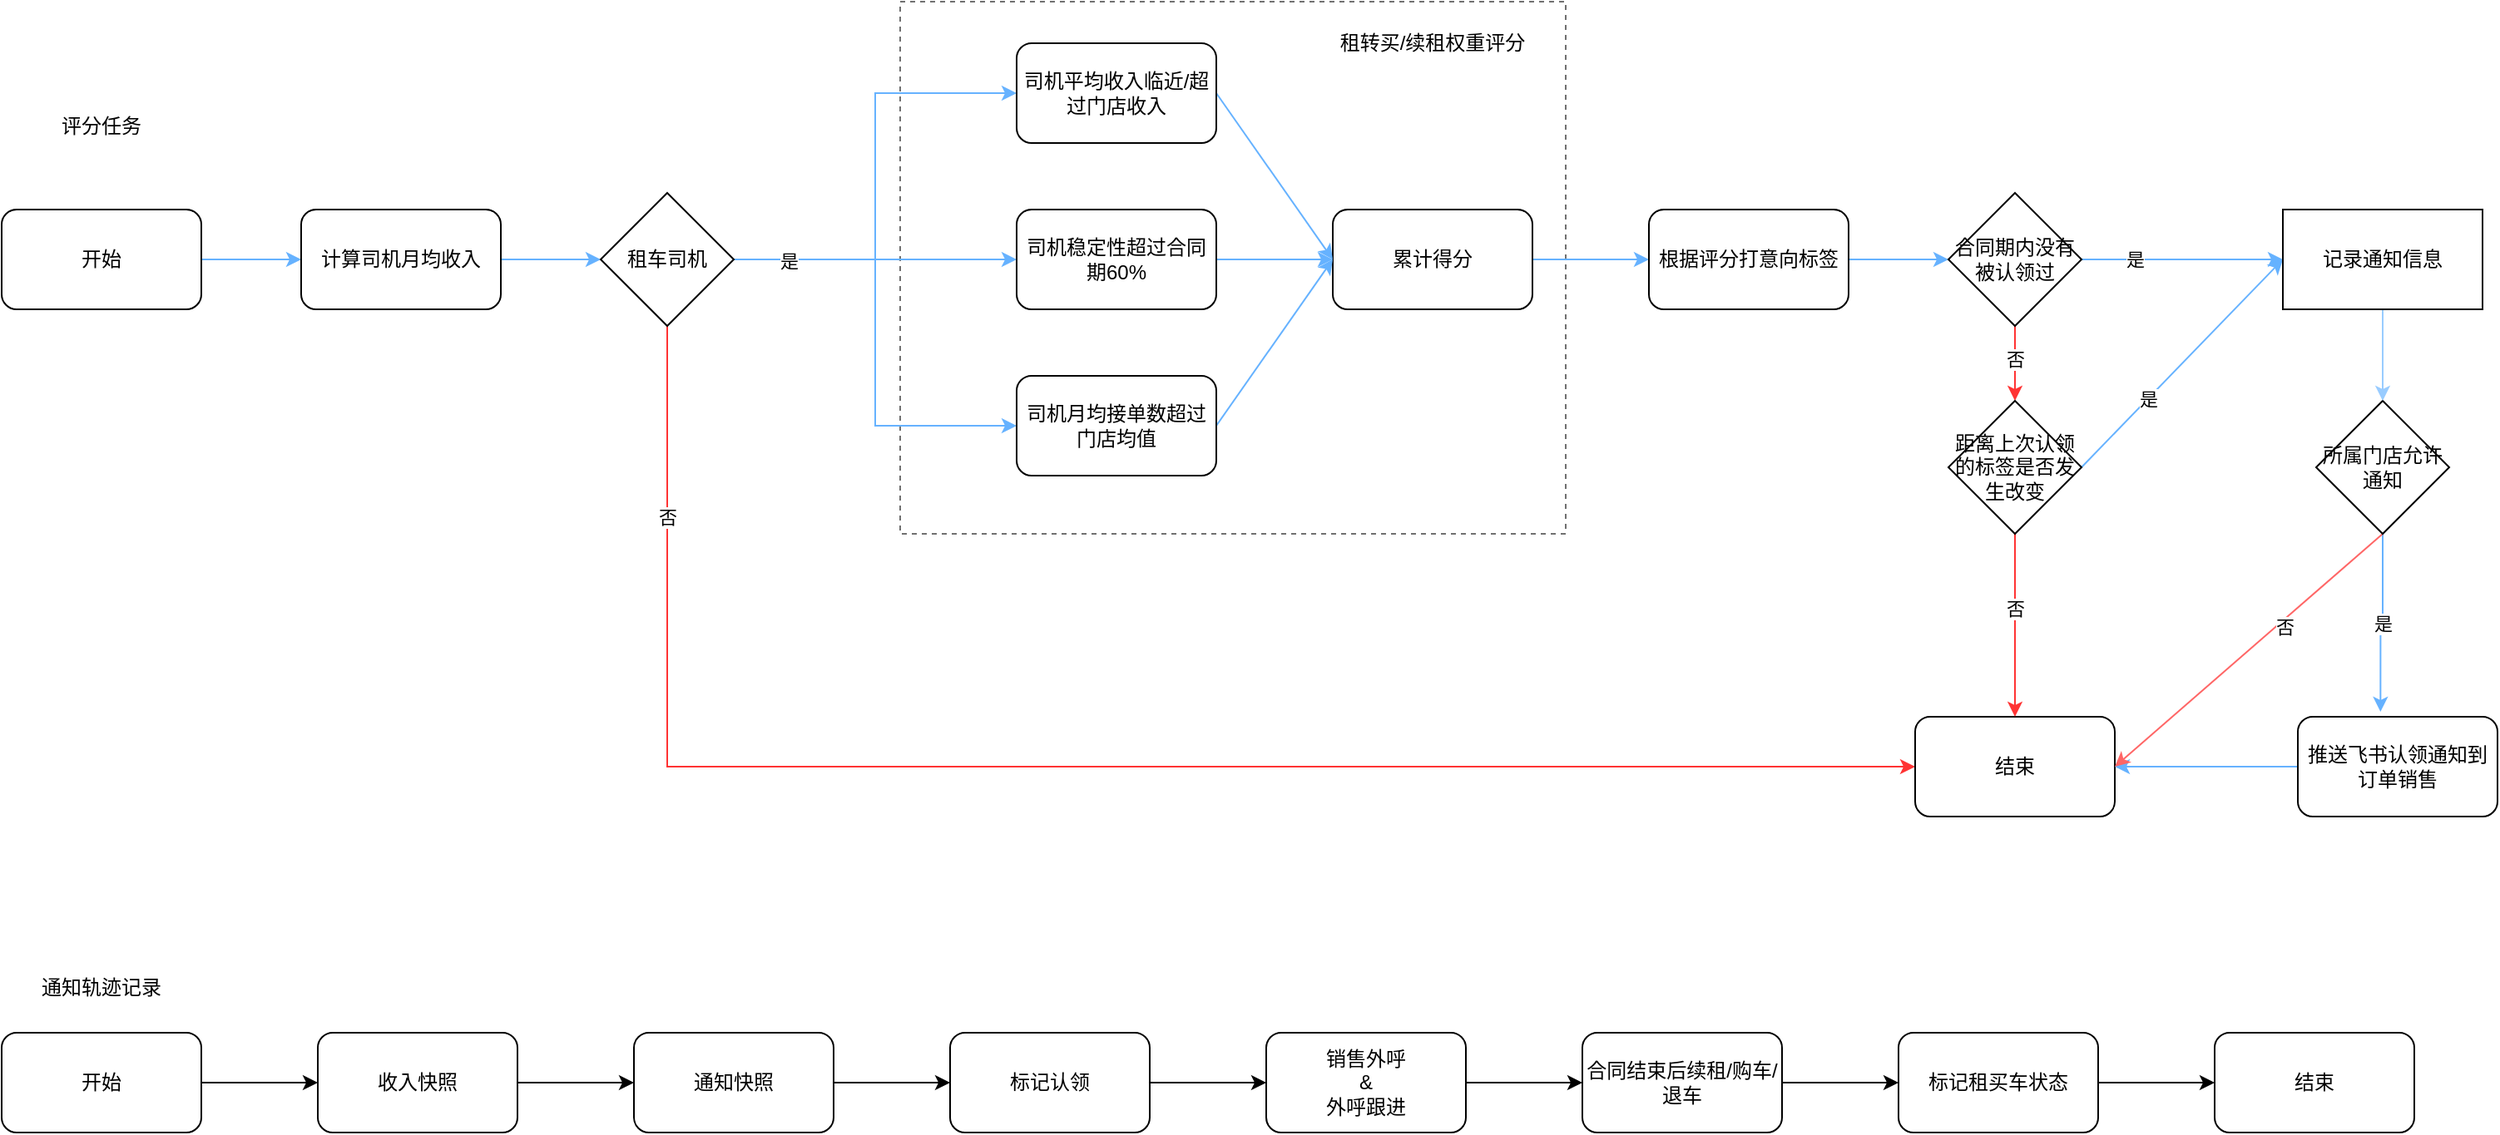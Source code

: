 <mxfile version="21.2.3" type="github">
  <diagram name="第 1 页" id="ZEQ1epqjgivnmrrteKPm">
    <mxGraphModel dx="2501" dy="1884" grid="1" gridSize="10" guides="1" tooltips="1" connect="1" arrows="1" fold="1" page="1" pageScale="1" pageWidth="827" pageHeight="1169" math="0" shadow="0">
      <root>
        <mxCell id="0" />
        <mxCell id="1" parent="0" />
        <mxCell id="eP8do9VqJcl40edKN2bm-20" value="" style="rounded=0;whiteSpace=wrap;html=1;dashed=1;strokeColor=#707070;movable=1;resizable=1;rotatable=1;deletable=1;editable=1;locked=0;connectable=1;" vertex="1" parent="1">
          <mxGeometry x="350" y="-20" width="400" height="320" as="geometry" />
        </mxCell>
        <mxCell id="eP8do9VqJcl40edKN2bm-64" style="edgeStyle=orthogonalEdgeStyle;rounded=0;orthogonalLoop=1;jettySize=auto;html=1;exitX=1;exitY=0.5;exitDx=0;exitDy=0;entryX=0;entryY=0.5;entryDx=0;entryDy=0;strokeColor=#66B2FF;" edge="1" parent="1" source="eP8do9VqJcl40edKN2bm-4" target="eP8do9VqJcl40edKN2bm-6">
          <mxGeometry relative="1" as="geometry" />
        </mxCell>
        <mxCell id="eP8do9VqJcl40edKN2bm-4" value="开始" style="rounded=1;whiteSpace=wrap;html=1;" vertex="1" parent="1">
          <mxGeometry x="-190" y="105" width="120" height="60" as="geometry" />
        </mxCell>
        <mxCell id="eP8do9VqJcl40edKN2bm-65" style="edgeStyle=orthogonalEdgeStyle;rounded=0;orthogonalLoop=1;jettySize=auto;html=1;exitX=1;exitY=0.5;exitDx=0;exitDy=0;entryX=0;entryY=0.5;entryDx=0;entryDy=0;strokeColor=#66B2FF;" edge="1" parent="1" source="eP8do9VqJcl40edKN2bm-6" target="eP8do9VqJcl40edKN2bm-12">
          <mxGeometry relative="1" as="geometry" />
        </mxCell>
        <mxCell id="eP8do9VqJcl40edKN2bm-6" value="计算司机月均收入" style="rounded=1;whiteSpace=wrap;html=1;" vertex="1" parent="1">
          <mxGeometry x="-10" y="105" width="120" height="60" as="geometry" />
        </mxCell>
        <mxCell id="eP8do9VqJcl40edKN2bm-16" style="edgeStyle=orthogonalEdgeStyle;rounded=0;orthogonalLoop=1;jettySize=auto;html=1;exitX=0.5;exitY=1;exitDx=0;exitDy=0;entryX=0;entryY=0.5;entryDx=0;entryDy=0;fillColor=#FF0000;strokeColor=#FF3333;" edge="1" parent="1" source="eP8do9VqJcl40edKN2bm-12" target="eP8do9VqJcl40edKN2bm-15">
          <mxGeometry relative="1" as="geometry" />
        </mxCell>
        <mxCell id="eP8do9VqJcl40edKN2bm-17" value="否" style="edgeLabel;html=1;align=center;verticalAlign=middle;resizable=0;points=[];" vertex="1" connectable="0" parent="eP8do9VqJcl40edKN2bm-16">
          <mxGeometry x="-0.26" y="2" relative="1" as="geometry">
            <mxPoint x="-111" y="-148" as="offset" />
          </mxGeometry>
        </mxCell>
        <mxCell id="eP8do9VqJcl40edKN2bm-48" style="edgeStyle=orthogonalEdgeStyle;rounded=0;orthogonalLoop=1;jettySize=auto;html=1;exitX=1;exitY=0.5;exitDx=0;exitDy=0;entryX=0;entryY=0.5;entryDx=0;entryDy=0;strokeColor=#66B2FF;" edge="1" parent="1" source="eP8do9VqJcl40edKN2bm-12" target="eP8do9VqJcl40edKN2bm-36">
          <mxGeometry relative="1" as="geometry" />
        </mxCell>
        <mxCell id="eP8do9VqJcl40edKN2bm-51" style="edgeStyle=orthogonalEdgeStyle;rounded=0;orthogonalLoop=1;jettySize=auto;html=1;exitX=1;exitY=0.5;exitDx=0;exitDy=0;entryX=0;entryY=0.5;entryDx=0;entryDy=0;strokeColor=#66B2FF;" edge="1" parent="1" source="eP8do9VqJcl40edKN2bm-12" target="eP8do9VqJcl40edKN2bm-37">
          <mxGeometry relative="1" as="geometry" />
        </mxCell>
        <mxCell id="eP8do9VqJcl40edKN2bm-52" style="edgeStyle=orthogonalEdgeStyle;rounded=0;orthogonalLoop=1;jettySize=auto;html=1;exitX=1;exitY=0.5;exitDx=0;exitDy=0;entryX=0;entryY=0.5;entryDx=0;entryDy=0;strokeColor=#66B2FF;" edge="1" parent="1" source="eP8do9VqJcl40edKN2bm-12" target="eP8do9VqJcl40edKN2bm-38">
          <mxGeometry relative="1" as="geometry" />
        </mxCell>
        <mxCell id="eP8do9VqJcl40edKN2bm-53" value="是" style="edgeLabel;html=1;align=center;verticalAlign=middle;resizable=0;points=[];" vertex="1" connectable="0" parent="eP8do9VqJcl40edKN2bm-52">
          <mxGeometry x="-0.76" y="-1" relative="1" as="geometry">
            <mxPoint as="offset" />
          </mxGeometry>
        </mxCell>
        <mxCell id="eP8do9VqJcl40edKN2bm-12" value="租车司机" style="rhombus;whiteSpace=wrap;html=1;" vertex="1" parent="1">
          <mxGeometry x="170" y="95" width="80" height="80" as="geometry" />
        </mxCell>
        <mxCell id="eP8do9VqJcl40edKN2bm-15" value="结束" style="rounded=1;whiteSpace=wrap;html=1;" vertex="1" parent="1">
          <mxGeometry x="960" y="410" width="120" height="60" as="geometry" />
        </mxCell>
        <mxCell id="eP8do9VqJcl40edKN2bm-22" value="租转买/续租权重评分" style="text;html=1;strokeColor=none;fillColor=none;align=center;verticalAlign=middle;whiteSpace=wrap;rounded=0;movable=1;resizable=1;rotatable=1;deletable=1;editable=1;locked=0;connectable=1;" vertex="1" parent="1">
          <mxGeometry x="610" y="-10" width="120" height="30" as="geometry" />
        </mxCell>
        <mxCell id="eP8do9VqJcl40edKN2bm-61" style="edgeStyle=orthogonalEdgeStyle;rounded=0;orthogonalLoop=1;jettySize=auto;html=1;exitX=1;exitY=0.5;exitDx=0;exitDy=0;entryX=0;entryY=0.5;entryDx=0;entryDy=0;strokeColor=#66B2FF;" edge="1" parent="1" source="eP8do9VqJcl40edKN2bm-32" target="eP8do9VqJcl40edKN2bm-54">
          <mxGeometry relative="1" as="geometry" />
        </mxCell>
        <mxCell id="eP8do9VqJcl40edKN2bm-32" value="累计得分" style="rounded=1;whiteSpace=wrap;html=1;" vertex="1" parent="1">
          <mxGeometry x="610" y="105" width="120" height="60" as="geometry" />
        </mxCell>
        <mxCell id="eP8do9VqJcl40edKN2bm-43" style="edgeStyle=none;rounded=0;orthogonalLoop=1;jettySize=auto;html=1;exitX=1;exitY=0.5;exitDx=0;exitDy=0;entryX=0;entryY=0.5;entryDx=0;entryDy=0;strokeColor=#66B2FF;" edge="1" parent="1" source="eP8do9VqJcl40edKN2bm-36" target="eP8do9VqJcl40edKN2bm-32">
          <mxGeometry relative="1" as="geometry" />
        </mxCell>
        <mxCell id="eP8do9VqJcl40edKN2bm-36" value="司机平均收入临近/超过门店收入" style="rounded=1;whiteSpace=wrap;html=1;" vertex="1" parent="1">
          <mxGeometry x="420" y="5" width="120" height="60" as="geometry" />
        </mxCell>
        <mxCell id="eP8do9VqJcl40edKN2bm-44" style="edgeStyle=none;rounded=0;orthogonalLoop=1;jettySize=auto;html=1;exitX=1;exitY=0.5;exitDx=0;exitDy=0;entryX=0;entryY=0.5;entryDx=0;entryDy=0;strokeColor=#66B2FF;" edge="1" parent="1" source="eP8do9VqJcl40edKN2bm-37" target="eP8do9VqJcl40edKN2bm-32">
          <mxGeometry relative="1" as="geometry" />
        </mxCell>
        <mxCell id="eP8do9VqJcl40edKN2bm-37" value="司机稳定性超过合同期60%" style="rounded=1;whiteSpace=wrap;html=1;" vertex="1" parent="1">
          <mxGeometry x="420" y="105" width="120" height="60" as="geometry" />
        </mxCell>
        <mxCell id="eP8do9VqJcl40edKN2bm-47" style="edgeStyle=none;rounded=0;orthogonalLoop=1;jettySize=auto;html=1;exitX=1;exitY=0.5;exitDx=0;exitDy=0;entryX=0;entryY=0.5;entryDx=0;entryDy=0;strokeColor=#66B2FF;" edge="1" parent="1" source="eP8do9VqJcl40edKN2bm-38" target="eP8do9VqJcl40edKN2bm-32">
          <mxGeometry relative="1" as="geometry" />
        </mxCell>
        <mxCell id="eP8do9VqJcl40edKN2bm-38" value="司机月均接单数超过门店均值" style="rounded=1;whiteSpace=wrap;html=1;" vertex="1" parent="1">
          <mxGeometry x="420" y="205" width="120" height="60" as="geometry" />
        </mxCell>
        <mxCell id="eP8do9VqJcl40edKN2bm-70" style="edgeStyle=orthogonalEdgeStyle;rounded=0;orthogonalLoop=1;jettySize=auto;html=1;exitX=1;exitY=0.5;exitDx=0;exitDy=0;entryX=0;entryY=0.5;entryDx=0;entryDy=0;strokeColor=#66B2FF;" edge="1" parent="1" source="eP8do9VqJcl40edKN2bm-54" target="eP8do9VqJcl40edKN2bm-68">
          <mxGeometry relative="1" as="geometry" />
        </mxCell>
        <mxCell id="eP8do9VqJcl40edKN2bm-54" value="根据评分打意向标签" style="rounded=1;whiteSpace=wrap;html=1;" vertex="1" parent="1">
          <mxGeometry x="800" y="105" width="120" height="60" as="geometry" />
        </mxCell>
        <mxCell id="eP8do9VqJcl40edKN2bm-66" value="评分任务" style="text;html=1;strokeColor=none;fillColor=none;align=center;verticalAlign=middle;whiteSpace=wrap;rounded=0;" vertex="1" parent="1">
          <mxGeometry x="-160" y="40" width="60" height="30" as="geometry" />
        </mxCell>
        <mxCell id="eP8do9VqJcl40edKN2bm-71" style="edgeStyle=orthogonalEdgeStyle;rounded=0;orthogonalLoop=1;jettySize=auto;html=1;exitX=1;exitY=0.5;exitDx=0;exitDy=0;entryX=0;entryY=0.5;entryDx=0;entryDy=0;strokeColor=#66B2FF;" edge="1" parent="1" source="eP8do9VqJcl40edKN2bm-68" target="eP8do9VqJcl40edKN2bm-104">
          <mxGeometry relative="1" as="geometry">
            <mxPoint x="1181" y="195" as="targetPoint" />
          </mxGeometry>
        </mxCell>
        <mxCell id="eP8do9VqJcl40edKN2bm-72" value="是" style="edgeLabel;html=1;align=center;verticalAlign=middle;resizable=0;points=[];" vertex="1" connectable="0" parent="eP8do9VqJcl40edKN2bm-71">
          <mxGeometry x="-0.016" y="-2" relative="1" as="geometry">
            <mxPoint x="-28" y="-2" as="offset" />
          </mxGeometry>
        </mxCell>
        <mxCell id="eP8do9VqJcl40edKN2bm-73" style="edgeStyle=orthogonalEdgeStyle;rounded=0;orthogonalLoop=1;jettySize=auto;html=1;exitX=0.5;exitY=1;exitDx=0;exitDy=0;entryX=0.5;entryY=0;entryDx=0;entryDy=0;strokeColor=#FF3333;" edge="1" parent="1" source="eP8do9VqJcl40edKN2bm-68" target="eP8do9VqJcl40edKN2bm-69">
          <mxGeometry relative="1" as="geometry" />
        </mxCell>
        <mxCell id="eP8do9VqJcl40edKN2bm-74" value="否" style="edgeLabel;html=1;align=center;verticalAlign=middle;resizable=0;points=[];" vertex="1" connectable="0" parent="eP8do9VqJcl40edKN2bm-73">
          <mxGeometry x="-0.111" y="4" relative="1" as="geometry">
            <mxPoint x="-4" as="offset" />
          </mxGeometry>
        </mxCell>
        <mxCell id="eP8do9VqJcl40edKN2bm-68" value="合同期内没有被认领过" style="rhombus;whiteSpace=wrap;html=1;" vertex="1" parent="1">
          <mxGeometry x="980" y="95" width="80" height="80" as="geometry" />
        </mxCell>
        <mxCell id="eP8do9VqJcl40edKN2bm-75" style="edgeStyle=orthogonalEdgeStyle;rounded=0;orthogonalLoop=1;jettySize=auto;html=1;exitX=0.5;exitY=1;exitDx=0;exitDy=0;entryX=0.5;entryY=0;entryDx=0;entryDy=0;strokeColor=#FF3333;" edge="1" parent="1" source="eP8do9VqJcl40edKN2bm-69" target="eP8do9VqJcl40edKN2bm-15">
          <mxGeometry relative="1" as="geometry" />
        </mxCell>
        <mxCell id="eP8do9VqJcl40edKN2bm-76" value="否" style="edgeLabel;html=1;align=center;verticalAlign=middle;resizable=0;points=[];" vertex="1" connectable="0" parent="eP8do9VqJcl40edKN2bm-75">
          <mxGeometry x="-0.182" relative="1" as="geometry">
            <mxPoint as="offset" />
          </mxGeometry>
        </mxCell>
        <mxCell id="eP8do9VqJcl40edKN2bm-81" style="rounded=0;orthogonalLoop=1;jettySize=auto;html=1;exitX=1;exitY=0.5;exitDx=0;exitDy=0;entryX=0;entryY=0.5;entryDx=0;entryDy=0;strokeColor=#66B2FF;" edge="1" parent="1" source="eP8do9VqJcl40edKN2bm-69" target="eP8do9VqJcl40edKN2bm-104">
          <mxGeometry relative="1" as="geometry">
            <mxPoint x="1181" y="195" as="targetPoint" />
          </mxGeometry>
        </mxCell>
        <mxCell id="eP8do9VqJcl40edKN2bm-82" value="是" style="edgeLabel;html=1;align=center;verticalAlign=middle;resizable=0;points=[];" vertex="1" connectable="0" parent="eP8do9VqJcl40edKN2bm-81">
          <mxGeometry x="-0.548" y="2" relative="1" as="geometry">
            <mxPoint x="14" y="-11" as="offset" />
          </mxGeometry>
        </mxCell>
        <mxCell id="eP8do9VqJcl40edKN2bm-69" value="距离上次认领的标签是否发生改变" style="rhombus;whiteSpace=wrap;html=1;" vertex="1" parent="1">
          <mxGeometry x="980" y="220" width="80" height="80" as="geometry" />
        </mxCell>
        <mxCell id="eP8do9VqJcl40edKN2bm-90" style="edgeStyle=orthogonalEdgeStyle;rounded=0;orthogonalLoop=1;jettySize=auto;html=1;exitX=1;exitY=0.5;exitDx=0;exitDy=0;entryX=0;entryY=0.5;entryDx=0;entryDy=0;" edge="1" parent="1" source="eP8do9VqJcl40edKN2bm-83" target="eP8do9VqJcl40edKN2bm-85">
          <mxGeometry relative="1" as="geometry" />
        </mxCell>
        <mxCell id="eP8do9VqJcl40edKN2bm-83" value="开始" style="rounded=1;whiteSpace=wrap;html=1;" vertex="1" parent="1">
          <mxGeometry x="-190" y="600" width="120" height="60" as="geometry" />
        </mxCell>
        <mxCell id="eP8do9VqJcl40edKN2bm-84" value="通知轨迹记录" style="text;html=1;strokeColor=none;fillColor=none;align=center;verticalAlign=middle;whiteSpace=wrap;rounded=0;" vertex="1" parent="1">
          <mxGeometry x="-175" y="560" width="90" height="25" as="geometry" />
        </mxCell>
        <mxCell id="eP8do9VqJcl40edKN2bm-91" style="edgeStyle=orthogonalEdgeStyle;rounded=0;orthogonalLoop=1;jettySize=auto;html=1;exitX=1;exitY=0.5;exitDx=0;exitDy=0;entryX=0;entryY=0.5;entryDx=0;entryDy=0;" edge="1" parent="1" source="eP8do9VqJcl40edKN2bm-85" target="eP8do9VqJcl40edKN2bm-86">
          <mxGeometry relative="1" as="geometry" />
        </mxCell>
        <mxCell id="eP8do9VqJcl40edKN2bm-85" value="收入快照" style="rounded=1;whiteSpace=wrap;html=1;" vertex="1" parent="1">
          <mxGeometry y="600" width="120" height="60" as="geometry" />
        </mxCell>
        <mxCell id="eP8do9VqJcl40edKN2bm-92" style="edgeStyle=orthogonalEdgeStyle;rounded=0;orthogonalLoop=1;jettySize=auto;html=1;exitX=1;exitY=0.5;exitDx=0;exitDy=0;entryX=0;entryY=0.5;entryDx=0;entryDy=0;" edge="1" parent="1" source="eP8do9VqJcl40edKN2bm-86" target="eP8do9VqJcl40edKN2bm-87">
          <mxGeometry relative="1" as="geometry" />
        </mxCell>
        <mxCell id="eP8do9VqJcl40edKN2bm-86" value="通知快照" style="rounded=1;whiteSpace=wrap;html=1;" vertex="1" parent="1">
          <mxGeometry x="190" y="600" width="120" height="60" as="geometry" />
        </mxCell>
        <mxCell id="eP8do9VqJcl40edKN2bm-93" style="edgeStyle=orthogonalEdgeStyle;rounded=0;orthogonalLoop=1;jettySize=auto;html=1;exitX=1;exitY=0.5;exitDx=0;exitDy=0;entryX=0;entryY=0.5;entryDx=0;entryDy=0;" edge="1" parent="1" source="eP8do9VqJcl40edKN2bm-87" target="eP8do9VqJcl40edKN2bm-88">
          <mxGeometry relative="1" as="geometry" />
        </mxCell>
        <mxCell id="eP8do9VqJcl40edKN2bm-87" value="标记认领" style="rounded=1;whiteSpace=wrap;html=1;" vertex="1" parent="1">
          <mxGeometry x="380" y="600" width="120" height="60" as="geometry" />
        </mxCell>
        <mxCell id="eP8do9VqJcl40edKN2bm-94" style="edgeStyle=orthogonalEdgeStyle;rounded=0;orthogonalLoop=1;jettySize=auto;html=1;exitX=1;exitY=0.5;exitDx=0;exitDy=0;entryX=0;entryY=0.5;entryDx=0;entryDy=0;" edge="1" parent="1" source="eP8do9VqJcl40edKN2bm-88" target="eP8do9VqJcl40edKN2bm-89">
          <mxGeometry relative="1" as="geometry" />
        </mxCell>
        <mxCell id="eP8do9VqJcl40edKN2bm-88" value="销售外呼&lt;br&gt;&amp;amp;&lt;br&gt;外呼跟进" style="rounded=1;whiteSpace=wrap;html=1;" vertex="1" parent="1">
          <mxGeometry x="570" y="600" width="120" height="60" as="geometry" />
        </mxCell>
        <mxCell id="eP8do9VqJcl40edKN2bm-113" style="edgeStyle=orthogonalEdgeStyle;rounded=0;orthogonalLoop=1;jettySize=auto;html=1;exitX=1;exitY=0.5;exitDx=0;exitDy=0;entryX=0;entryY=0.5;entryDx=0;entryDy=0;" edge="1" parent="1" source="eP8do9VqJcl40edKN2bm-89" target="eP8do9VqJcl40edKN2bm-111">
          <mxGeometry relative="1" as="geometry" />
        </mxCell>
        <mxCell id="eP8do9VqJcl40edKN2bm-89" value="合同结束后续租/购车/退车" style="rounded=1;whiteSpace=wrap;html=1;" vertex="1" parent="1">
          <mxGeometry x="760" y="600" width="120" height="60" as="geometry" />
        </mxCell>
        <mxCell id="eP8do9VqJcl40edKN2bm-101" style="edgeStyle=orthogonalEdgeStyle;rounded=0;orthogonalLoop=1;jettySize=auto;html=1;exitX=0;exitY=0.5;exitDx=0;exitDy=0;entryX=1;entryY=0.5;entryDx=0;entryDy=0;strokeColor=#66B2FF;" edge="1" parent="1" source="eP8do9VqJcl40edKN2bm-96" target="eP8do9VqJcl40edKN2bm-15">
          <mxGeometry relative="1" as="geometry" />
        </mxCell>
        <mxCell id="eP8do9VqJcl40edKN2bm-96" value="推送飞书认领通知到订单销售" style="rounded=1;whiteSpace=wrap;html=1;" vertex="1" parent="1">
          <mxGeometry x="1190" y="410" width="120" height="60" as="geometry" />
        </mxCell>
        <mxCell id="eP8do9VqJcl40edKN2bm-100" value="是" style="edgeStyle=orthogonalEdgeStyle;rounded=0;orthogonalLoop=1;jettySize=auto;html=1;exitX=0.5;exitY=1;exitDx=0;exitDy=0;entryX=0.414;entryY=-0.05;entryDx=0;entryDy=0;strokeColor=#66B2FF;entryPerimeter=0;" edge="1" parent="1" source="eP8do9VqJcl40edKN2bm-97" target="eP8do9VqJcl40edKN2bm-96">
          <mxGeometry relative="1" as="geometry" />
        </mxCell>
        <mxCell id="eP8do9VqJcl40edKN2bm-102" style="rounded=0;orthogonalLoop=1;jettySize=auto;html=1;exitX=0.5;exitY=1;exitDx=0;exitDy=0;entryX=1;entryY=0.5;entryDx=0;entryDy=0;strokeColor=#FF6666;" edge="1" parent="1" source="eP8do9VqJcl40edKN2bm-97" target="eP8do9VqJcl40edKN2bm-15">
          <mxGeometry relative="1" as="geometry" />
        </mxCell>
        <mxCell id="eP8do9VqJcl40edKN2bm-103" value="否" style="edgeLabel;html=1;align=center;verticalAlign=middle;resizable=0;points=[];" vertex="1" connectable="0" parent="eP8do9VqJcl40edKN2bm-102">
          <mxGeometry x="-0.707" y="-4" relative="1" as="geometry">
            <mxPoint x="-33" y="38" as="offset" />
          </mxGeometry>
        </mxCell>
        <mxCell id="eP8do9VqJcl40edKN2bm-97" value="所属门店允许通知" style="rhombus;whiteSpace=wrap;html=1;" vertex="1" parent="1">
          <mxGeometry x="1201" y="220" width="80" height="80" as="geometry" />
        </mxCell>
        <mxCell id="eP8do9VqJcl40edKN2bm-108" style="edgeStyle=orthogonalEdgeStyle;rounded=0;orthogonalLoop=1;jettySize=auto;html=1;exitX=0.5;exitY=1;exitDx=0;exitDy=0;entryX=0.5;entryY=0;entryDx=0;entryDy=0;strokeColor=#99CCFF;" edge="1" parent="1" source="eP8do9VqJcl40edKN2bm-104" target="eP8do9VqJcl40edKN2bm-97">
          <mxGeometry relative="1" as="geometry" />
        </mxCell>
        <mxCell id="eP8do9VqJcl40edKN2bm-104" value="记录通知信息" style="whiteSpace=wrap;html=1;" vertex="1" parent="1">
          <mxGeometry x="1181" y="105" width="120" height="60" as="geometry" />
        </mxCell>
        <mxCell id="eP8do9VqJcl40edKN2bm-114" style="edgeStyle=orthogonalEdgeStyle;rounded=0;orthogonalLoop=1;jettySize=auto;html=1;exitX=1;exitY=0.5;exitDx=0;exitDy=0;entryX=0;entryY=0.5;entryDx=0;entryDy=0;" edge="1" parent="1" source="eP8do9VqJcl40edKN2bm-111" target="eP8do9VqJcl40edKN2bm-112">
          <mxGeometry relative="1" as="geometry" />
        </mxCell>
        <mxCell id="eP8do9VqJcl40edKN2bm-111" value="标记租买车状态" style="rounded=1;whiteSpace=wrap;html=1;" vertex="1" parent="1">
          <mxGeometry x="950" y="600" width="120" height="60" as="geometry" />
        </mxCell>
        <mxCell id="eP8do9VqJcl40edKN2bm-112" value="结束" style="rounded=1;whiteSpace=wrap;html=1;" vertex="1" parent="1">
          <mxGeometry x="1140" y="600" width="120" height="60" as="geometry" />
        </mxCell>
      </root>
    </mxGraphModel>
  </diagram>
</mxfile>

